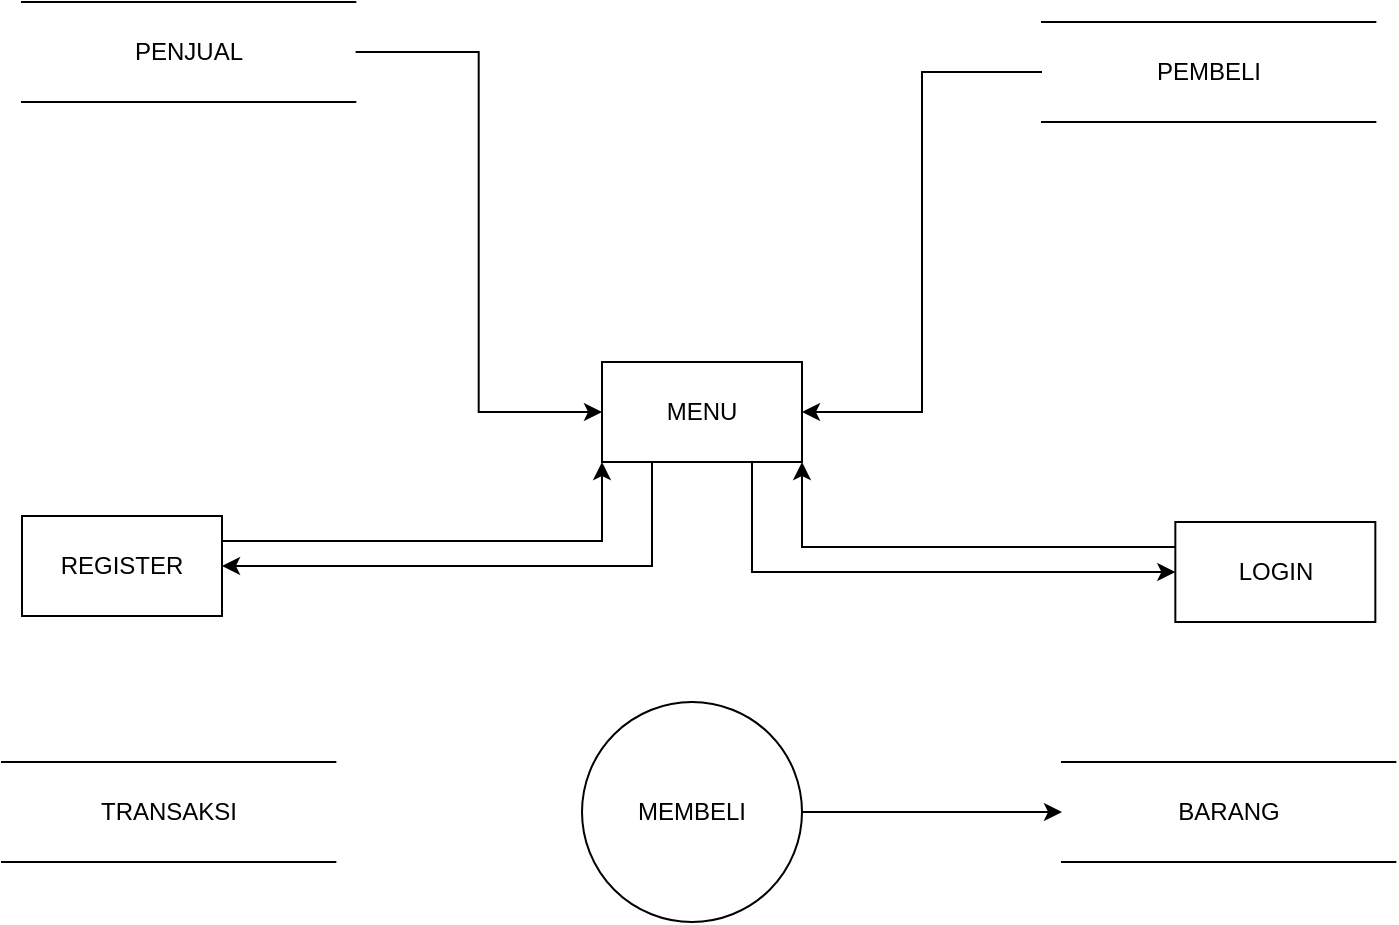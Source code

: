 <mxfile version="21.0.6" type="github">
  <diagram name="Halaman-1" id="_QRMbwF6j5q09ZdCHV_I">
    <mxGraphModel dx="1222" dy="648" grid="1" gridSize="10" guides="1" tooltips="1" connect="1" arrows="1" fold="1" page="1" pageScale="1" pageWidth="850" pageHeight="1100" math="0" shadow="0">
      <root>
        <mxCell id="0" />
        <mxCell id="1" parent="0" />
        <mxCell id="j2x3N7LSNfkqkWNasANX-8" style="edgeStyle=orthogonalEdgeStyle;rounded=0;orthogonalLoop=1;jettySize=auto;html=1;entryX=0;entryY=0.5;entryDx=0;entryDy=0;" edge="1" parent="1" source="j2x3N7LSNfkqkWNasANX-1" target="j2x3N7LSNfkqkWNasANX-7">
          <mxGeometry relative="1" as="geometry" />
        </mxCell>
        <mxCell id="j2x3N7LSNfkqkWNasANX-1" value="PENJUAL" style="html=1;dashed=0;whiteSpace=wrap;shape=partialRectangle;right=0;left=0;" vertex="1" parent="1">
          <mxGeometry x="60" y="130" width="166.67" height="50" as="geometry" />
        </mxCell>
        <mxCell id="j2x3N7LSNfkqkWNasANX-9" style="edgeStyle=orthogonalEdgeStyle;rounded=0;orthogonalLoop=1;jettySize=auto;html=1;entryX=1;entryY=0.5;entryDx=0;entryDy=0;" edge="1" parent="1" source="j2x3N7LSNfkqkWNasANX-4" target="j2x3N7LSNfkqkWNasANX-7">
          <mxGeometry relative="1" as="geometry" />
        </mxCell>
        <mxCell id="j2x3N7LSNfkqkWNasANX-4" value="PEMBELI" style="html=1;dashed=0;whiteSpace=wrap;shape=partialRectangle;right=0;left=0;" vertex="1" parent="1">
          <mxGeometry x="570" y="140" width="166.67" height="50" as="geometry" />
        </mxCell>
        <mxCell id="j2x3N7LSNfkqkWNasANX-5" value="TRANSAKSI" style="html=1;dashed=0;whiteSpace=wrap;shape=partialRectangle;right=0;left=0;" vertex="1" parent="1">
          <mxGeometry x="50" y="510" width="166.67" height="50" as="geometry" />
        </mxCell>
        <mxCell id="j2x3N7LSNfkqkWNasANX-6" value="BARANG" style="html=1;dashed=0;whiteSpace=wrap;shape=partialRectangle;right=0;left=0;" vertex="1" parent="1">
          <mxGeometry x="580" y="510" width="166.67" height="50" as="geometry" />
        </mxCell>
        <mxCell id="j2x3N7LSNfkqkWNasANX-16" style="edgeStyle=orthogonalEdgeStyle;rounded=0;orthogonalLoop=1;jettySize=auto;html=1;exitX=0.75;exitY=1;exitDx=0;exitDy=0;entryX=0;entryY=0.5;entryDx=0;entryDy=0;" edge="1" parent="1" source="j2x3N7LSNfkqkWNasANX-7" target="j2x3N7LSNfkqkWNasANX-15">
          <mxGeometry relative="1" as="geometry" />
        </mxCell>
        <mxCell id="j2x3N7LSNfkqkWNasANX-23" style="edgeStyle=orthogonalEdgeStyle;rounded=0;orthogonalLoop=1;jettySize=auto;html=1;exitX=0.25;exitY=1;exitDx=0;exitDy=0;entryX=1;entryY=0.5;entryDx=0;entryDy=0;" edge="1" parent="1" source="j2x3N7LSNfkqkWNasANX-7" target="j2x3N7LSNfkqkWNasANX-18">
          <mxGeometry relative="1" as="geometry" />
        </mxCell>
        <mxCell id="j2x3N7LSNfkqkWNasANX-7" value="MENU" style="html=1;dashed=0;whiteSpace=wrap;" vertex="1" parent="1">
          <mxGeometry x="350" y="310" width="100" height="50" as="geometry" />
        </mxCell>
        <mxCell id="j2x3N7LSNfkqkWNasANX-13" style="edgeStyle=orthogonalEdgeStyle;rounded=0;orthogonalLoop=1;jettySize=auto;html=1;exitX=1;exitY=0.5;exitDx=0;exitDy=0;entryX=0;entryY=0.5;entryDx=0;entryDy=0;" edge="1" parent="1" source="j2x3N7LSNfkqkWNasANX-10" target="j2x3N7LSNfkqkWNasANX-6">
          <mxGeometry relative="1" as="geometry" />
        </mxCell>
        <mxCell id="j2x3N7LSNfkqkWNasANX-10" value="MEMBELI" style="shape=ellipse;html=1;dashed=0;whiteSpace=wrap;aspect=fixed;perimeter=ellipsePerimeter;" vertex="1" parent="1">
          <mxGeometry x="340" y="480" width="110" height="110" as="geometry" />
        </mxCell>
        <mxCell id="j2x3N7LSNfkqkWNasANX-17" style="edgeStyle=orthogonalEdgeStyle;rounded=0;orthogonalLoop=1;jettySize=auto;html=1;exitX=0;exitY=0.25;exitDx=0;exitDy=0;entryX=1;entryY=1;entryDx=0;entryDy=0;" edge="1" parent="1" source="j2x3N7LSNfkqkWNasANX-15" target="j2x3N7LSNfkqkWNasANX-7">
          <mxGeometry relative="1" as="geometry" />
        </mxCell>
        <mxCell id="j2x3N7LSNfkqkWNasANX-15" value="LOGIN" style="html=1;dashed=0;whiteSpace=wrap;" vertex="1" parent="1">
          <mxGeometry x="636.67" y="390" width="100" height="50" as="geometry" />
        </mxCell>
        <mxCell id="j2x3N7LSNfkqkWNasANX-19" style="edgeStyle=orthogonalEdgeStyle;rounded=0;orthogonalLoop=1;jettySize=auto;html=1;entryX=0;entryY=1;entryDx=0;entryDy=0;exitX=1;exitY=0.25;exitDx=0;exitDy=0;" edge="1" parent="1" source="j2x3N7LSNfkqkWNasANX-18" target="j2x3N7LSNfkqkWNasANX-7">
          <mxGeometry relative="1" as="geometry" />
        </mxCell>
        <mxCell id="j2x3N7LSNfkqkWNasANX-18" value="REGISTER" style="html=1;dashed=0;whiteSpace=wrap;" vertex="1" parent="1">
          <mxGeometry x="60.0" y="387" width="100" height="50" as="geometry" />
        </mxCell>
      </root>
    </mxGraphModel>
  </diagram>
</mxfile>

